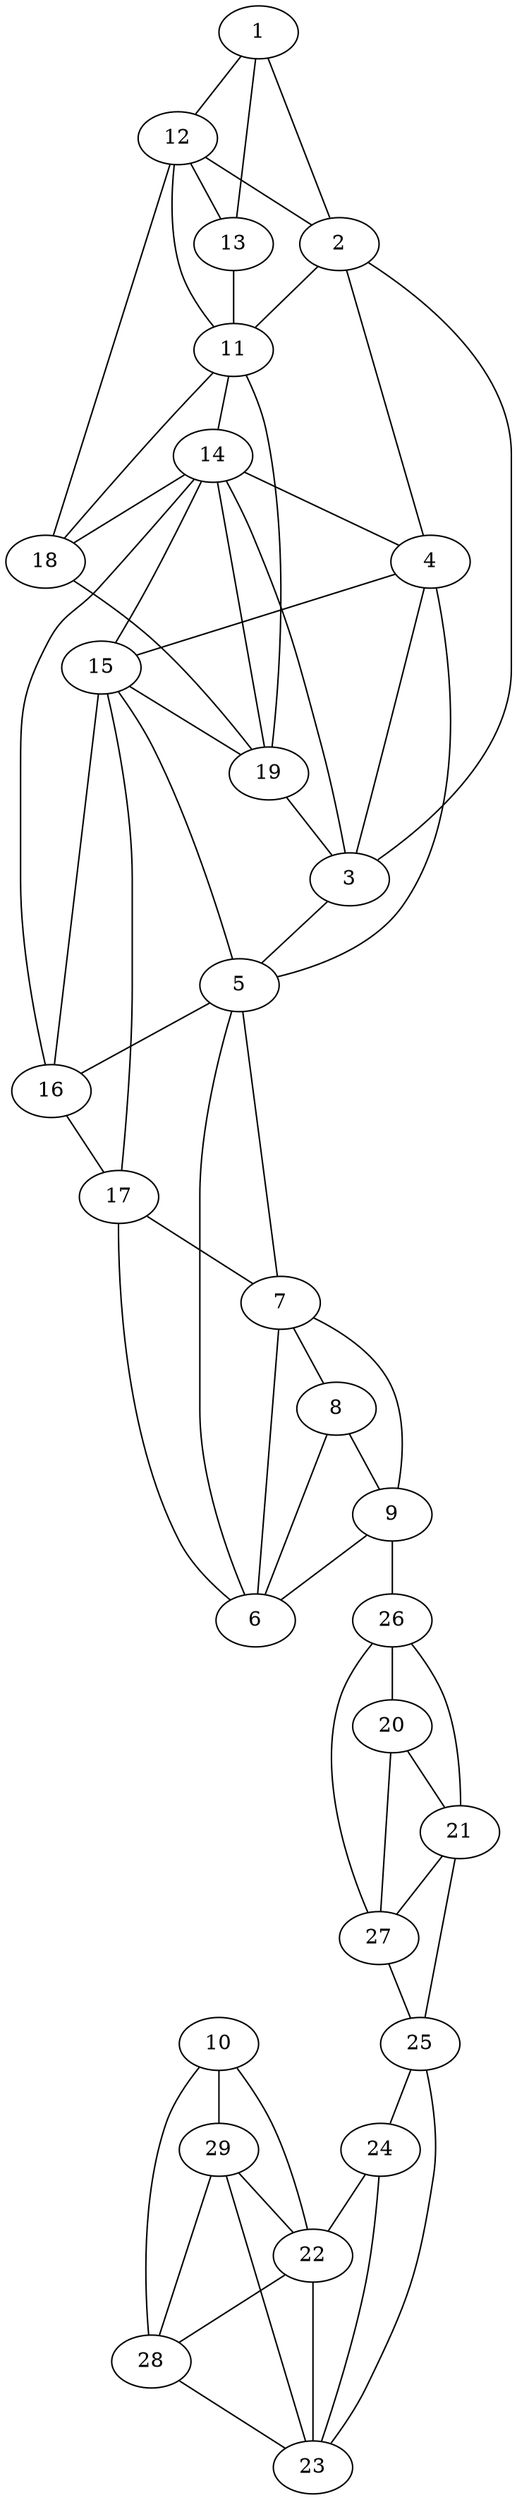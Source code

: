 graph pdb1s3i {
	1	 [aaLength=14,
		sequence=SLFGQEVYCQLRKE,
		type=0];
	2	 [aaLength=11,
		sequence=DPDGLEAEKDG,
		type=0];
	1 -- 2	 [distance0="32.75987",
		frequency=1,
		type0=1];
	12	 [aaLength=6,
		sequence=EVVGVF,
		type=1];
	1 -- 12	 [distance0="53.50267",
		frequency=1,
		type0=3];
	13	 [aaLength=6,
		sequence=KIAVIG,
		type=1];
	1 -- 13	 [distance0="51.53189",
		frequency=1,
		type0=2];
	11	 [aaLength=2,
		sequence=VF,
		type=1];
	2 -- 11	 [distance0="49.83253",
		distance1="2.0",
		frequency=2,
		type0=3,
		type1=4];
	3	 [aaLength=10,
		sequence=LPEVVAKYQA,
		type=0];
	2 -- 3	 [distance0="30.22554",
		frequency=1,
		type0=1];
	14	 [aaLength=6,
		sequence=LNVLPF,
		type=1];
	3 -- 14	 [distance0="4.0",
		frequency=1,
		type0=4];
	4	 [aaLength=6,
		sequence=PMEVIN,
		type=0];
	3 -- 4	 [distance0="25.98803",
		frequency=1,
		type0=1];
	5	 [aaLength=9,
		sequence=SAINWTLIH,
		type=0];
	3 -- 5	 [distance0="52.56372",
		frequency=1,
		type0=3];
	4 -- 2	 [distance0="55.51826",
		frequency=1,
		type0=3];
	15	 [aaLength=5,
		sequence=SIIYH,
		type=1];
	4 -- 15	 [distance0="5.0",
		frequency=1,
		type0=4];
	5 -- 4	 [distance0="27.57545",
		frequency=1,
		type0=1];
	6	 [aaLength=9,
		sequence=TVSTLYNRF,
		type=0];
	5 -- 6	 [distance0="43.53952",
		frequency=1,
		type0=2];
	16	 [aaLength=8,
		sequence=KGGFTIFW,
		type=1];
	5 -- 16	 [distance0="3.0",
		frequency=1,
		type0=4];
	7	 [aaLength=20,
		sequence=FLFPEGIKGMVQAVRLIAEG,
		type=0];
	6 -- 7	 [distance0="12.89501",
		distance1="0.0",
		frequency=2,
		type0=1,
		type1=5];
	8	 [aaLength=6,
		sequence=KKETAK,
		type=0];
	6 -- 8	 [distance0="50.71332",
		frequency=1,
		type0=3];
	7 -- 5	 [distance0="53.7713",
		frequency=1,
		type0=3];
	7 -- 8	 [distance0="49.31903",
		distance1="18.0",
		frequency=2,
		type0=2,
		type1=4];
	9	 [aaLength=11,
		sequence=PAEAIHNWIRG,
		type=0];
	8 -- 9	 [distance0="14.95017",
		distance1="5.0",
		frequency=2,
		type0=1,
		type1=4];
	9 -- 6	 [distance0="58.53692",
		frequency=1,
		type0=3];
	9 -- 7	 [distance0="54.06512",
		frequency=1,
		type0=2];
	26	 [aaLength=5,
		sequence=AWTEA,
		type=1];
	9 -- 26	 [distance0="6.0",
		frequency=1,
		type0=4];
	10	 [aaLength=3,
		sequence=SQF,
		type=0];
	22	 [aaLength=9,
		sequence=MLLVKNIQL,
		type=1];
	10 -- 22	 [distance0="73.78473",
		frequency=1,
		type0=2];
	28	 [aaLength=9,
		sequence=MLLVKNIQL,
		type=1];
	10 -- 28	 [distance0="73.78473",
		frequency=1,
		type0=3];
	29	 [aaLength=3,
		sequence=MMP,
		type=1];
	10 -- 29	 [distance0="71.91096",
		frequency=1,
		type0=1];
	11 -- 14	 [distance0="27.0",
		frequency=1,
		type0=3];
	18	 [aaLength=2,
		sequence=RA,
		type=1];
	11 -- 18	 [distance0="7.0",
		distance1="5.0",
		frequency=2,
		type0=1,
		type1=4];
	19	 [aaLength=2,
		sequence=QA,
		type=1];
	11 -- 19	 [distance0="11.0",
		frequency=1,
		type0=2];
	12 -- 2	 [distance0="9.0",
		frequency=1,
		type0=4];
	12 -- 11	 [distance0="28.0",
		frequency=1,
		type0=2];
	12 -- 13	 [distance0="23.0",
		frequency=1,
		type0=1];
	12 -- 18	 [distance0="35.0",
		frequency=1,
		type0=3];
	13 -- 11	 [distance0="51.0",
		frequency=1,
		type0=2];
	14 -- 4	 [distance0="5.0",
		frequency=1,
		type0=4];
	14 -- 18	 [distance0="20.0",
		frequency=1,
		type0=2];
	14 -- 19	 [distance0="16.0",
		frequency=1,
		type0=1];
	15 -- 14	 [distance0="22.0",
		frequency=1,
		type0=1];
	15 -- 5	 [distance0="10.0",
		frequency=1,
		type0=4];
	15 -- 16	 [distance0="27.0",
		frequency=1,
		type0=2];
	15 -- 19	 [distance0="38.0",
		frequency=1,
		type0=3];
	16 -- 14	 [distance0="49.0",
		frequency=1,
		type0=3];
	17	 [aaLength=8,
		sequence=LLLQKECE,
		type=1];
	16 -- 17	 [distance0="17.0",
		distance1="9.0",
		frequency=2,
		type0=1,
		type1=4];
	17 -- 6	 [distance0="5.0",
		frequency=1,
		type0=4];
	17 -- 7	 [distance0="58.23814",
		frequency=1,
		type0=3];
	17 -- 15	 [distance0="44.0",
		frequency=1,
		type0=2];
	18 -- 19	 [distance0="4.0",
		distance1="2.0",
		frequency=2,
		type0=1,
		type1=4];
	19 -- 3	 [distance0="0.0",
		frequency=1,
		type0=5];
	20	 [aaLength=5,
		sequence=AWTEA,
		type=1];
	21	 [aaLength=9,
		sequence=QKLTFFNST,
		type=1];
	20 -- 21	 [distance0="7.0",
		distance1="2.0",
		frequency=2,
		type0=2,
		type1=4];
	27	 [aaLength=9,
		sequence=QKLTFFNST,
		type=1];
	21 -- 27	 [distance0="0.0",
		frequency=1,
		type0=5];
	23	 [aaLength=5,
		sequence=GLILF,
		type=1];
	22 -- 23	 [distance0="10.0",
		frequency=1,
		type0=2];
	22 -- 28	 [distance0="0.0",
		distance1="0.0",
		frequency=2,
		type0=1,
		type1=5];
	24	 [aaLength=3,
		sequence=VVT,
		type=1];
	23 -- 24	 [distance0="5.0",
		frequency=1,
		type0=1];
	24 -- 22	 [distance0="15.0",
		frequency=1,
		type0=3];
	25	 [aaLength=2,
		sequence=EA,
		type=1];
	25 -- 21	 [distance0="19.0",
		frequency=1,
		type0=3];
	25 -- 23	 [distance0="17.0",
		frequency=1,
		type0=2];
	25 -- 24	 [distance0="12.0",
		distance1="10.0",
		frequency=2,
		type0=1,
		type1=4];
	26 -- 20	 [distance0="0.0",
		frequency=1,
		type0=5];
	26 -- 21	 [distance0="7.0",
		frequency=1,
		type0=2];
	26 -- 27	 [distance0="7.0",
		frequency=1,
		type0=3];
	27 -- 20	 [distance0="7.0",
		frequency=1,
		type0=2];
	27 -- 25	 [distance0="10.0",
		frequency=1,
		type0=4];
	28 -- 23	 [distance0="10.0",
		frequency=1,
		type0=2];
	29 -- 22	 [distance0="13.0",
		frequency=1,
		type0=1];
	29 -- 23	 [distance0="23.0",
		frequency=1,
		type0=3];
	29 -- 28	 [distance0="13.0",
		frequency=1,
		type0=2];
}
